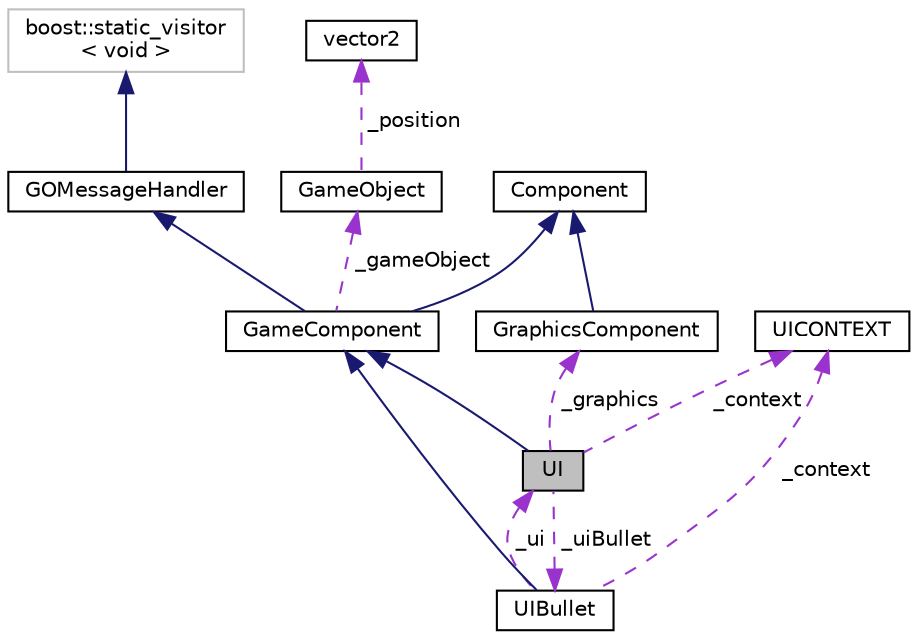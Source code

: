 digraph "UI"
{
  edge [fontname="Helvetica",fontsize="10",labelfontname="Helvetica",labelfontsize="10"];
  node [fontname="Helvetica",fontsize="10",shape=record];
  Node5 [label="UI",height=0.2,width=0.4,color="black", fillcolor="grey75", style="filled", fontcolor="black"];
  Node6 -> Node5 [dir="back",color="midnightblue",fontsize="10",style="solid",fontname="Helvetica"];
  Node6 [label="GameComponent",height=0.2,width=0.4,color="black", fillcolor="white", style="filled",URL="$class_game_component.html",tooltip="Classe de base des scripts utilisateurs. "];
  Node7 -> Node6 [dir="back",color="midnightblue",fontsize="10",style="solid",fontname="Helvetica"];
  Node7 [label="Component",height=0.2,width=0.4,color="black", fillcolor="white", style="filled",URL="$class_component.html",tooltip="Interface de Component. "];
  Node8 -> Node6 [dir="back",color="midnightblue",fontsize="10",style="solid",fontname="Helvetica"];
  Node8 [label="GOMessageHandler",height=0.2,width=0.4,color="black", fillcolor="white", style="filled",URL="$class_g_o_message_handler.html"];
  Node9 -> Node8 [dir="back",color="midnightblue",fontsize="10",style="solid",fontname="Helvetica"];
  Node9 [label="boost::static_visitor\l\< void \>",height=0.2,width=0.4,color="grey75", fillcolor="white", style="filled"];
  Node10 -> Node6 [dir="back",color="darkorchid3",fontsize="10",style="dashed",label=" _gameObject" ,fontname="Helvetica"];
  Node10 [label="GameObject",height=0.2,width=0.4,color="black", fillcolor="white", style="filled",URL="$class_game_object.html"];
  Node11 -> Node10 [dir="back",color="darkorchid3",fontsize="10",style="dashed",label=" _position" ,fontname="Helvetica"];
  Node11 [label="vector2",height=0.2,width=0.4,color="black", fillcolor="white", style="filled",URL="$structvector2.html"];
  Node12 -> Node5 [dir="back",color="darkorchid3",fontsize="10",style="dashed",label=" _graphics" ,fontname="Helvetica"];
  Node12 [label="GraphicsComponent",height=0.2,width=0.4,color="black", fillcolor="white", style="filled",URL="$class_graphics_component.html",tooltip="Component contenant un sprite a afficher dans la console. "];
  Node7 -> Node12 [dir="back",color="midnightblue",fontsize="10",style="solid",fontname="Helvetica"];
  Node13 -> Node5 [dir="back",color="darkorchid3",fontsize="10",style="dashed",label=" _context" ,fontname="Helvetica"];
  Node13 [label="UICONTEXT",height=0.2,width=0.4,color="black", fillcolor="white", style="filled",URL="$struct_u_i_c_o_n_t_e_x_t.html"];
  Node14 -> Node5 [dir="back",color="darkorchid3",fontsize="10",style="dashed",label=" _uiBullet" ,fontname="Helvetica"];
  Node14 [label="UIBullet",height=0.2,width=0.4,color="black", fillcolor="white", style="filled",URL="$class_u_i_bullet.html"];
  Node6 -> Node14 [dir="back",color="midnightblue",fontsize="10",style="solid",fontname="Helvetica"];
  Node13 -> Node14 [dir="back",color="darkorchid3",fontsize="10",style="dashed",label=" _context" ,fontname="Helvetica"];
  Node5 -> Node14 [dir="back",color="darkorchid3",fontsize="10",style="dashed",label=" _ui" ,fontname="Helvetica"];
}
